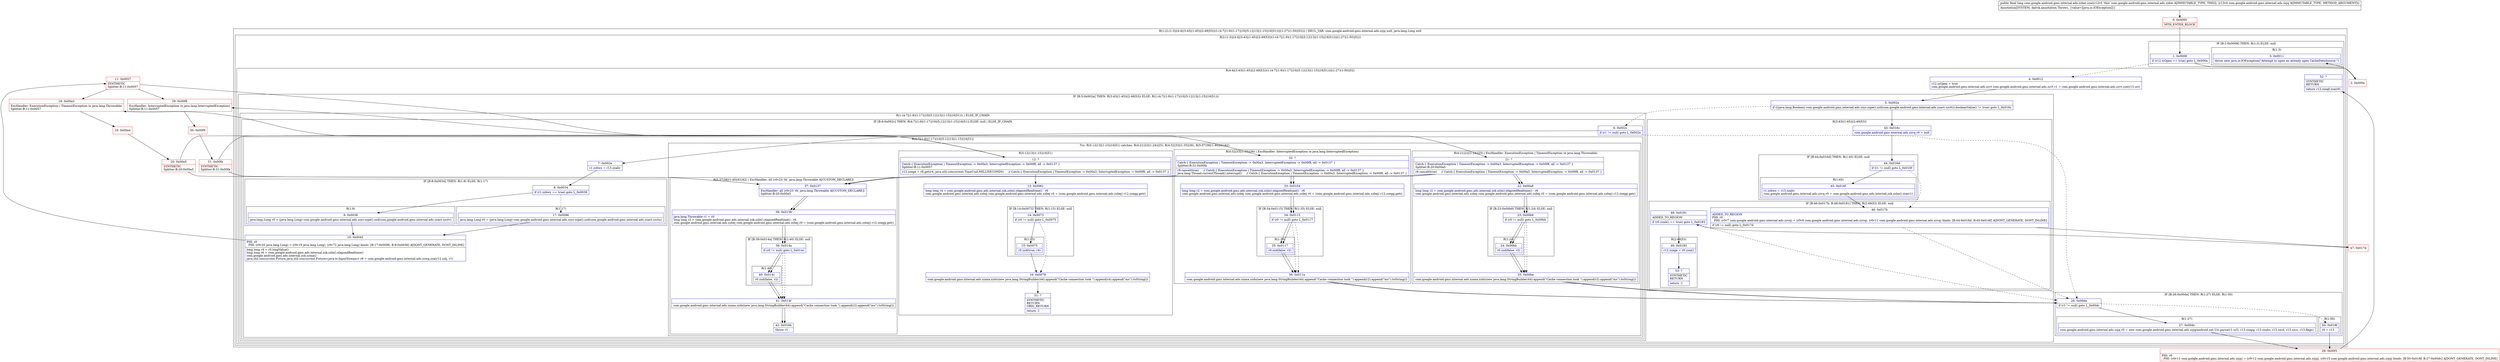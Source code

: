 digraph "CFG forcom.google.android.gms.internal.ads.zzbei.zza(Lcom\/google\/android\/gms\/internal\/ads\/zzjq;)J" {
subgraph cluster_Region_1515602132 {
label = "R(1:(2:(1:3)|(4:4|(3:43|(1:45)|(2:49|53))(1:(4:7|(1:9)(1:17)|10|(5:12|13|(1:15)|16|51)))|(1:27)(1:50)|52))) | DECL_VAR: com.google.android.gms.internal.ads.zzjq null, java.lang.Long null\l";
node [shape=record,color=blue];
subgraph cluster_Region_1610695861 {
label = "R(2:(1:3)|(4:4|(3:43|(1:45)|(2:49|53))(1:(4:7|(1:9)(1:17)|10|(5:12|13|(1:15)|16|51)))|(1:27)(1:50)|52))";
node [shape=record,color=blue];
subgraph cluster_IfRegion_1055669333 {
label = "IF [B:1:0x0008] THEN: R(1:3) ELSE: null";
node [shape=record,color=blue];
Node_1 [shape=record,label="{1\:\ 0x0008|if (r12.isOpen == true) goto L_0x000a\l}"];
subgraph cluster_Region_1142142428 {
label = "R(1:3)";
node [shape=record,color=blue];
Node_3 [shape=record,label="{3\:\ 0x0011|throw new java.io.IOException(\"Attempt to open an already open CacheDataSource.\")\l}"];
}
}
subgraph cluster_Region_1020066216 {
label = "R(4:4|(3:43|(1:45)|(2:49|53))(1:(4:7|(1:9)(1:17)|10|(5:12|13|(1:15)|16|51)))|(1:27)(1:50)|52)";
node [shape=record,color=blue];
Node_4 [shape=record,label="{4\:\ 0x0012|r12.isOpen = true\lcom.google.android.gms.internal.ads.zzvt com.google.android.gms.internal.ads.zzvt r1 = com.google.android.gms.internal.ads.zzvt.zze(r13.uri)\l}"];
subgraph cluster_IfRegion_741018986 {
label = "IF [B:5:0x002a] THEN: R(3:43|(1:45)|(2:49|53)) ELSE: R(1:(4:7|(1:9)(1:17)|10|(5:12|13|(1:15)|16|51)))";
node [shape=record,color=blue];
Node_5 [shape=record,label="{5\:\ 0x002a|if (((java.lang.Boolean) com.google.android.gms.internal.ads.zzyr.zzpe().zzd(com.google.android.gms.internal.ads.zzact.zzctt)).booleanValue() != true) goto L_0x016c\l}"];
subgraph cluster_Region_1425879709 {
label = "R(3:43|(1:45)|(2:49|53))";
node [shape=record,color=blue];
Node_43 [shape=record,label="{43\:\ 0x016c|com.google.android.gms.internal.ads.zzvq r0 = null\l}"];
subgraph cluster_IfRegion_1338611132 {
label = "IF [B:44:0x016d] THEN: R(1:45) ELSE: null";
node [shape=record,color=blue];
Node_44 [shape=record,label="{44\:\ 0x016d|if (r1 != null) goto L_0x016f\l}"];
subgraph cluster_Region_1020068821 {
label = "R(1:45)";
node [shape=record,color=blue];
Node_45 [shape=record,label="{45\:\ 0x016f|r1.zzbwz = r13.zzahv\lcom.google.android.gms.internal.ads.zzvq r0 = com.google.android.gms.ads.internal.zzk.zzlm().zza(r1)\l}"];
}
}
subgraph cluster_IfRegion_521844400 {
label = "IF [B:46:0x017b, B:48:0x0181] THEN: R(2:49|53) ELSE: null";
node [shape=record,color=blue];
Node_46 [shape=record,label="{46\:\ 0x017b|ADDED_TO_REGION\lPHI: r0 \l  PHI: (r0v7 com.google.android.gms.internal.ads.zzvq) = (r0v6 com.google.android.gms.internal.ads.zzvq), (r0v11 com.google.android.gms.internal.ads.zzvq) binds: [B:44:0x016d, B:45:0x016f] A[DONT_GENERATE, DONT_INLINE]\l|if (r0 != null) goto L_0x017d\l}"];
Node_48 [shape=record,label="{48\:\ 0x0181|ADDED_TO_REGION\l|if (r0.zznh() == true) goto L_0x0183\l}"];
subgraph cluster_Region_995676265 {
label = "R(2:49|53)";
node [shape=record,color=blue];
Node_49 [shape=record,label="{49\:\ 0x0183|r12.zzege = r0.zzni()\l}"];
Node_53 [shape=record,label="{53\:\ ?|SYNTHETIC\lRETURN\l|return \-1\l}"];
}
}
}
subgraph cluster_Region_1181073590 {
label = "R(1:(4:7|(1:9)(1:17)|10|(5:12|13|(1:15)|16|51))) | ELSE_IF_CHAIN\l";
node [shape=record,color=blue];
subgraph cluster_IfRegion_1451556899 {
label = "IF [B:6:0x002c] THEN: R(4:7|(1:9)(1:17)|10|(5:12|13|(1:15)|16|51)) ELSE: null | ELSE_IF_CHAIN\l";
node [shape=record,color=blue];
Node_6 [shape=record,label="{6\:\ 0x002c|if (r1 != null) goto L_0x002e\l}"];
subgraph cluster_Region_232760034 {
label = "R(4:7|(1:9)(1:17)|10|(5:12|13|(1:15)|16|51))";
node [shape=record,color=blue];
Node_7 [shape=record,label="{7\:\ 0x002e|r1.zzbwz = r13.zzahv\l}"];
subgraph cluster_IfRegion_246981264 {
label = "IF [B:8:0x0034] THEN: R(1:9) ELSE: R(1:17)";
node [shape=record,color=blue];
Node_8 [shape=record,label="{8\:\ 0x0034|if (r1.zzbwy == true) goto L_0x0036\l}"];
subgraph cluster_Region_1119922520 {
label = "R(1:9)";
node [shape=record,color=blue];
Node_9 [shape=record,label="{9\:\ 0x0036|java.lang.Long r0 = (java.lang.Long) com.google.android.gms.internal.ads.zzyr.zzpe().zzd(com.google.android.gms.internal.ads.zzact.zzctv)\l}"];
}
subgraph cluster_Region_145039818 {
label = "R(1:17)";
node [shape=record,color=blue];
Node_17 [shape=record,label="{17\:\ 0x0096|java.lang.Long r0 = (java.lang.Long) com.google.android.gms.internal.ads.zzyr.zzpe().zzd(com.google.android.gms.internal.ads.zzact.zzctu)\l}"];
}
}
Node_10 [shape=record,label="{10\:\ 0x0042|PHI: r0 \l  PHI: (r0v20 java.lang.Long) = (r0v19 java.lang.Long), (r0v72 java.lang.Long) binds: [B:17:0x0096, B:9:0x0036] A[DONT_GENERATE, DONT_INLINE]\l|long long r4 = r0.longValue()\llong long r6 = com.google.android.gms.ads.internal.zzk.zzln().elapsedRealtime()\lcom.google.android.gms.ads.internal.zzk.zzma()\ljava.util.concurrent.Future java.util.concurrent.Future\<java.io.InputStream\> r8 = com.google.android.gms.internal.ads.zzwg.zza(r12.zzlj, r1)\l}"];
subgraph cluster_TryCatchRegion_431248059 {
label = "Try: R(5:12|13|(1:15)|16|51) catches: R(4:21|22|(1:24)|25), R(4:32|33|(1:35)|36), R(5:37|38|(1:40)|41|42)";
node [shape=record,color=blue];
subgraph cluster_Region_1072095985 {
label = "R(5:12|13|(1:15)|16|51)";
node [shape=record,color=blue];
Node_12 [shape=record,label="{12\:\ ?|Catch:\{ ExecutionException \| TimeoutException \-\> 0x00a3, InterruptedException \-\> 0x00f8, all \-\> 0x0137 \}\lSplitter:B:11:0x0057\l|r12.zzege = r8.get(r4, java.util.concurrent.TimeUnit.MILLISECONDS)     \/\/ Catch:\{ ExecutionException \| TimeoutException \-\> 0x00a3, InterruptedException \-\> 0x00f8, all \-\> 0x0137 \}\l}"];
Node_13 [shape=record,label="{13\:\ 0x0061|long long r4 = com.google.android.gms.ads.internal.zzk.zzln().elapsedRealtime() \- r6\lcom.google.android.gms.internal.ads.zzbej com.google.android.gms.internal.ads.zzbej r0 = (com.google.android.gms.internal.ads.zzbej) r12.zzegg.get()\l}"];
subgraph cluster_IfRegion_1256103329 {
label = "IF [B:14:0x0073] THEN: R(1:15) ELSE: null";
node [shape=record,color=blue];
Node_14 [shape=record,label="{14\:\ 0x0073|if (r0 != null) goto L_0x0075\l}"];
subgraph cluster_Region_1860741870 {
label = "R(1:15)";
node [shape=record,color=blue];
Node_15 [shape=record,label="{15\:\ 0x0075|r0.zzd(true, r4)\l}"];
}
}
Node_16 [shape=record,label="{16\:\ 0x0078|com.google.android.gms.internal.ads.zzaxa.zzds(new java.lang.StringBuilder(44).append(\"Cache connection took \").append(r4).append(\"ms\").toString())\l}"];
Node_51 [shape=record,label="{51\:\ ?|SYNTHETIC\lRETURN\lORIG_RETURN\l|return \-1\l}"];
}
subgraph cluster_Region_110078370 {
label = "R(4:21|22|(1:24)|25) | ExcHandler: ExecutionException \| TimeoutException (e java.lang.Throwable)\l";
node [shape=record,color=blue];
Node_21 [shape=record,label="{21\:\ ?|Catch:\{ ExecutionException \| TimeoutException \-\> 0x00a3, InterruptedException \-\> 0x00f8, all \-\> 0x0137 \}\lSplitter:B:20:0x00a5\l|r8.cancel(true)     \/\/ Catch:\{ ExecutionException \| TimeoutException \-\> 0x00a3, InterruptedException \-\> 0x00f8, all \-\> 0x0137 \}\l}"];
Node_22 [shape=record,label="{22\:\ 0x00a8|long long r2 = com.google.android.gms.ads.internal.zzk.zzln().elapsedRealtime() \- r6\lcom.google.android.gms.internal.ads.zzbej com.google.android.gms.internal.ads.zzbej r0 = (com.google.android.gms.internal.ads.zzbej) r12.zzegg.get()\l}"];
subgraph cluster_IfRegion_191521712 {
label = "IF [B:23:0x00b9] THEN: R(1:24) ELSE: null";
node [shape=record,color=blue];
Node_23 [shape=record,label="{23\:\ 0x00b9|if (r0 != null) goto L_0x00bb\l}"];
subgraph cluster_Region_1528699152 {
label = "R(1:24)";
node [shape=record,color=blue];
Node_24 [shape=record,label="{24\:\ 0x00bb|r0.zzd(false, r2)\l}"];
}
}
Node_25 [shape=record,label="{25\:\ 0x00be|com.google.android.gms.internal.ads.zzaxa.zzds(new java.lang.StringBuilder(44).append(\"Cache connection took \").append(r2).append(\"ms\").toString())\l}"];
}
subgraph cluster_Region_663057352 {
label = "R(4:32|33|(1:35)|36) | ExcHandler: InterruptedException (e java.lang.InterruptedException)\l";
node [shape=record,color=blue];
Node_32 [shape=record,label="{32\:\ ?|Catch:\{ ExecutionException \| TimeoutException \-\> 0x00a3, InterruptedException \-\> 0x00f8, all \-\> 0x0137 \}\lSplitter:B:31:0x00fa\l|r8.cancel(true)     \/\/ Catch:\{ ExecutionException \| TimeoutException \-\> 0x00a3, InterruptedException \-\> 0x00f8, all \-\> 0x0137 \}\ljava.lang.Thread.currentThread().interrupt()     \/\/ Catch:\{ ExecutionException \| TimeoutException \-\> 0x00a3, InterruptedException \-\> 0x00f8, all \-\> 0x0137 \}\l}"];
Node_33 [shape=record,label="{33\:\ 0x0104|long long r2 = com.google.android.gms.ads.internal.zzk.zzln().elapsedRealtime() \- r6\lcom.google.android.gms.internal.ads.zzbej com.google.android.gms.internal.ads.zzbej r0 = (com.google.android.gms.internal.ads.zzbej) r12.zzegg.get()\l}"];
subgraph cluster_IfRegion_1003743274 {
label = "IF [B:34:0x0115] THEN: R(1:35) ELSE: null";
node [shape=record,color=blue];
Node_34 [shape=record,label="{34\:\ 0x0115|if (r0 != null) goto L_0x0117\l}"];
subgraph cluster_Region_522149644 {
label = "R(1:35)";
node [shape=record,color=blue];
Node_35 [shape=record,label="{35\:\ 0x0117|r0.zzd(false, r2)\l}"];
}
}
Node_36 [shape=record,label="{36\:\ 0x011a|com.google.android.gms.internal.ads.zzaxa.zzds(new java.lang.StringBuilder(44).append(\"Cache connection took \").append(r2).append(\"ms\").toString())\l}"];
}
subgraph cluster_Region_1615365129 {
label = "R(5:37|38|(1:40)|41|42) | ExcHandler: all (r0v23 'th' java.lang.Throwable A[CUSTOM_DECLARE])\l";
node [shape=record,color=blue];
Node_37 [shape=record,label="{37\:\ 0x0137|ExcHandler: all (r0v23 'th' java.lang.Throwable A[CUSTOM_DECLARE])\lSplitter:B:20:0x00a5\l}"];
Node_38 [shape=record,label="{38\:\ 0x0138|java.lang.Throwable r1 = r0\llong long r2 = com.google.android.gms.ads.internal.zzk.zzln().elapsedRealtime() \- r6\lcom.google.android.gms.internal.ads.zzbej com.google.android.gms.internal.ads.zzbej r0 = (com.google.android.gms.internal.ads.zzbej) r12.zzegg.get()\l}"];
subgraph cluster_IfRegion_327710086 {
label = "IF [B:39:0x014a] THEN: R(1:40) ELSE: null";
node [shape=record,color=blue];
Node_39 [shape=record,label="{39\:\ 0x014a|if (r0 != null) goto L_0x014c\l}"];
subgraph cluster_Region_1748042651 {
label = "R(1:40)";
node [shape=record,color=blue];
Node_40 [shape=record,label="{40\:\ 0x014c|r0.zzd(false, r2)\l}"];
}
}
Node_41 [shape=record,label="{41\:\ 0x014f|com.google.android.gms.internal.ads.zzaxa.zzds(new java.lang.StringBuilder(44).append(\"Cache connection took \").append(r2).append(\"ms\").toString())\l}"];
Node_42 [shape=record,label="{42\:\ 0x016b|throw r1\l}"];
}
}
}
}
}
}
subgraph cluster_IfRegion_1514130233 {
label = "IF [B:26:0x00da] THEN: R(1:27) ELSE: R(1:50)";
node [shape=record,color=blue];
Node_26 [shape=record,label="{26\:\ 0x00da|if (r1 != null) goto L_0x00dc\l}"];
subgraph cluster_Region_608521285 {
label = "R(1:27)";
node [shape=record,color=blue];
Node_27 [shape=record,label="{27\:\ 0x00dc|com.google.android.gms.internal.ads.zzjq r0 = new com.google.android.gms.internal.ads.zzjq(android.net.Uri.parse(r1.url), r13.zzapg, r13.zzahv, r13.zzcd, r13.zzcc, r13.flags)\l}"];
}
subgraph cluster_Region_896635939 {
label = "R(1:50)";
node [shape=record,color=blue];
Node_50 [shape=record,label="{50\:\ 0x018f|r0 = r13\l}"];
}
}
Node_52 [shape=record,label="{52\:\ ?|SYNTHETIC\lRETURN\l|return r12.zzegf.zza(r0)\l}"];
}
}
}
subgraph cluster_Region_110078370 {
label = "R(4:21|22|(1:24)|25) | ExcHandler: ExecutionException \| TimeoutException (e java.lang.Throwable)\l";
node [shape=record,color=blue];
Node_21 [shape=record,label="{21\:\ ?|Catch:\{ ExecutionException \| TimeoutException \-\> 0x00a3, InterruptedException \-\> 0x00f8, all \-\> 0x0137 \}\lSplitter:B:20:0x00a5\l|r8.cancel(true)     \/\/ Catch:\{ ExecutionException \| TimeoutException \-\> 0x00a3, InterruptedException \-\> 0x00f8, all \-\> 0x0137 \}\l}"];
Node_22 [shape=record,label="{22\:\ 0x00a8|long long r2 = com.google.android.gms.ads.internal.zzk.zzln().elapsedRealtime() \- r6\lcom.google.android.gms.internal.ads.zzbej com.google.android.gms.internal.ads.zzbej r0 = (com.google.android.gms.internal.ads.zzbej) r12.zzegg.get()\l}"];
subgraph cluster_IfRegion_191521712 {
label = "IF [B:23:0x00b9] THEN: R(1:24) ELSE: null";
node [shape=record,color=blue];
Node_23 [shape=record,label="{23\:\ 0x00b9|if (r0 != null) goto L_0x00bb\l}"];
subgraph cluster_Region_1528699152 {
label = "R(1:24)";
node [shape=record,color=blue];
Node_24 [shape=record,label="{24\:\ 0x00bb|r0.zzd(false, r2)\l}"];
}
}
Node_25 [shape=record,label="{25\:\ 0x00be|com.google.android.gms.internal.ads.zzaxa.zzds(new java.lang.StringBuilder(44).append(\"Cache connection took \").append(r2).append(\"ms\").toString())\l}"];
}
subgraph cluster_Region_663057352 {
label = "R(4:32|33|(1:35)|36) | ExcHandler: InterruptedException (e java.lang.InterruptedException)\l";
node [shape=record,color=blue];
Node_32 [shape=record,label="{32\:\ ?|Catch:\{ ExecutionException \| TimeoutException \-\> 0x00a3, InterruptedException \-\> 0x00f8, all \-\> 0x0137 \}\lSplitter:B:31:0x00fa\l|r8.cancel(true)     \/\/ Catch:\{ ExecutionException \| TimeoutException \-\> 0x00a3, InterruptedException \-\> 0x00f8, all \-\> 0x0137 \}\ljava.lang.Thread.currentThread().interrupt()     \/\/ Catch:\{ ExecutionException \| TimeoutException \-\> 0x00a3, InterruptedException \-\> 0x00f8, all \-\> 0x0137 \}\l}"];
Node_33 [shape=record,label="{33\:\ 0x0104|long long r2 = com.google.android.gms.ads.internal.zzk.zzln().elapsedRealtime() \- r6\lcom.google.android.gms.internal.ads.zzbej com.google.android.gms.internal.ads.zzbej r0 = (com.google.android.gms.internal.ads.zzbej) r12.zzegg.get()\l}"];
subgraph cluster_IfRegion_1003743274 {
label = "IF [B:34:0x0115] THEN: R(1:35) ELSE: null";
node [shape=record,color=blue];
Node_34 [shape=record,label="{34\:\ 0x0115|if (r0 != null) goto L_0x0117\l}"];
subgraph cluster_Region_522149644 {
label = "R(1:35)";
node [shape=record,color=blue];
Node_35 [shape=record,label="{35\:\ 0x0117|r0.zzd(false, r2)\l}"];
}
}
Node_36 [shape=record,label="{36\:\ 0x011a|com.google.android.gms.internal.ads.zzaxa.zzds(new java.lang.StringBuilder(44).append(\"Cache connection took \").append(r2).append(\"ms\").toString())\l}"];
}
subgraph cluster_Region_1615365129 {
label = "R(5:37|38|(1:40)|41|42) | ExcHandler: all (r0v23 'th' java.lang.Throwable A[CUSTOM_DECLARE])\l";
node [shape=record,color=blue];
Node_37 [shape=record,label="{37\:\ 0x0137|ExcHandler: all (r0v23 'th' java.lang.Throwable A[CUSTOM_DECLARE])\lSplitter:B:20:0x00a5\l}"];
Node_38 [shape=record,label="{38\:\ 0x0138|java.lang.Throwable r1 = r0\llong long r2 = com.google.android.gms.ads.internal.zzk.zzln().elapsedRealtime() \- r6\lcom.google.android.gms.internal.ads.zzbej com.google.android.gms.internal.ads.zzbej r0 = (com.google.android.gms.internal.ads.zzbej) r12.zzegg.get()\l}"];
subgraph cluster_IfRegion_327710086 {
label = "IF [B:39:0x014a] THEN: R(1:40) ELSE: null";
node [shape=record,color=blue];
Node_39 [shape=record,label="{39\:\ 0x014a|if (r0 != null) goto L_0x014c\l}"];
subgraph cluster_Region_1748042651 {
label = "R(1:40)";
node [shape=record,color=blue];
Node_40 [shape=record,label="{40\:\ 0x014c|r0.zzd(false, r2)\l}"];
}
}
Node_41 [shape=record,label="{41\:\ 0x014f|com.google.android.gms.internal.ads.zzaxa.zzds(new java.lang.StringBuilder(44).append(\"Cache connection took \").append(r2).append(\"ms\").toString())\l}"];
Node_42 [shape=record,label="{42\:\ 0x016b|throw r1\l}"];
}
Node_0 [shape=record,color=red,label="{0\:\ 0x0000|MTH_ENTER_BLOCK\l}"];
Node_2 [shape=record,color=red,label="{2\:\ 0x000a}"];
Node_11 [shape=record,color=red,label="{11\:\ 0x0057|SYNTHETIC\lSplitter:B:11:0x0057\l}"];
Node_18 [shape=record,color=red,label="{18\:\ 0x00a3|ExcHandler: ExecutionException \| TimeoutException (e java.lang.Throwable)\lSplitter:B:11:0x0057\l}"];
Node_19 [shape=record,color=red,label="{19\:\ 0x00a4}"];
Node_20 [shape=record,color=red,label="{20\:\ 0x00a5|SYNTHETIC\lSplitter:B:20:0x00a5\l}"];
Node_28 [shape=record,color=red,label="{28\:\ 0x00f1|PHI: r0 \l  PHI: (r0v13 com.google.android.gms.internal.ads.zzjq) = (r0v12 com.google.android.gms.internal.ads.zzjq), (r0v15 com.google.android.gms.internal.ads.zzjq) binds: [B:50:0x018f, B:27:0x00dc] A[DONT_GENERATE, DONT_INLINE]\l}"];
Node_29 [shape=record,color=red,label="{29\:\ 0x00f8|ExcHandler: InterruptedException (e java.lang.InterruptedException)\lSplitter:B:11:0x0057\l}"];
Node_30 [shape=record,color=red,label="{30\:\ 0x00f9}"];
Node_31 [shape=record,color=red,label="{31\:\ 0x00fa|SYNTHETIC\lSplitter:B:31:0x00fa\l}"];
Node_47 [shape=record,color=red,label="{47\:\ 0x017d}"];
MethodNode[shape=record,label="{public final long com.google.android.gms.internal.ads.zzbei.zza((r12v0 'this' com.google.android.gms.internal.ads.zzbei A[IMMUTABLE_TYPE, THIS]), (r13v0 com.google.android.gms.internal.ads.zzjq A[IMMUTABLE_TYPE, METHOD_ARGUMENT]))  | Annotation[SYSTEM, dalvik.annotation.Throws, \{value=[java.io.IOException]\}]\l}"];
MethodNode -> Node_0;
Node_1 -> Node_2;
Node_1 -> Node_4[style=dashed];
Node_4 -> Node_5;
Node_5 -> Node_6[style=dashed];
Node_5 -> Node_43;
Node_43 -> Node_44;
Node_44 -> Node_45;
Node_44 -> Node_46[style=dashed];
Node_45 -> Node_46;
Node_46 -> Node_26[style=dashed];
Node_46 -> Node_47;
Node_48 -> Node_26[style=dashed];
Node_48 -> Node_49;
Node_49 -> Node_53;
Node_6 -> Node_7;
Node_6 -> Node_26[style=dashed];
Node_7 -> Node_8;
Node_8 -> Node_9;
Node_8 -> Node_17[style=dashed];
Node_9 -> Node_10;
Node_17 -> Node_10;
Node_10 -> Node_11;
Node_12 -> Node_13;
Node_12 -> Node_18;
Node_12 -> Node_29;
Node_13 -> Node_14;
Node_14 -> Node_15;
Node_14 -> Node_16[style=dashed];
Node_15 -> Node_16;
Node_16 -> Node_51;
Node_21 -> Node_22;
Node_21 -> Node_37;
Node_22 -> Node_23;
Node_23 -> Node_24;
Node_23 -> Node_25[style=dashed];
Node_24 -> Node_25;
Node_25 -> Node_26;
Node_32 -> Node_33;
Node_32 -> Node_37;
Node_33 -> Node_34;
Node_34 -> Node_35;
Node_34 -> Node_36[style=dashed];
Node_35 -> Node_36;
Node_36 -> Node_26;
Node_37 -> Node_38;
Node_38 -> Node_39;
Node_39 -> Node_40;
Node_39 -> Node_41[style=dashed];
Node_40 -> Node_41;
Node_41 -> Node_42;
Node_26 -> Node_27;
Node_26 -> Node_50[style=dashed];
Node_27 -> Node_28;
Node_50 -> Node_28;
Node_21 -> Node_22;
Node_21 -> Node_37;
Node_22 -> Node_23;
Node_23 -> Node_24;
Node_23 -> Node_25[style=dashed];
Node_24 -> Node_25;
Node_25 -> Node_26;
Node_32 -> Node_33;
Node_32 -> Node_37;
Node_33 -> Node_34;
Node_34 -> Node_35;
Node_34 -> Node_36[style=dashed];
Node_35 -> Node_36;
Node_36 -> Node_26;
Node_37 -> Node_38;
Node_38 -> Node_39;
Node_39 -> Node_40;
Node_39 -> Node_41[style=dashed];
Node_40 -> Node_41;
Node_41 -> Node_42;
Node_0 -> Node_1;
Node_2 -> Node_3;
Node_11 -> Node_12;
Node_11 -> Node_18;
Node_11 -> Node_29;
Node_18 -> Node_19;
Node_19 -> Node_20;
Node_20 -> Node_21;
Node_20 -> Node_37;
Node_28 -> Node_52;
Node_29 -> Node_30;
Node_30 -> Node_31;
Node_31 -> Node_32;
Node_31 -> Node_37;
Node_47 -> Node_48;
}

